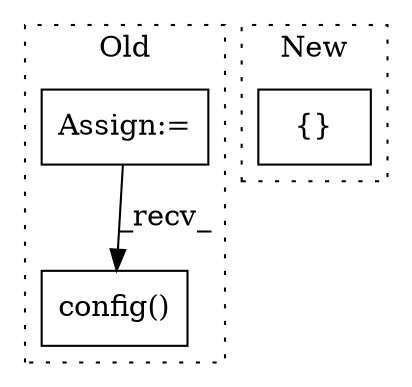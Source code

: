 digraph G {
subgraph cluster0 {
1 [label="config()" a="75" s="4702" l="42" shape="box"];
3 [label="Assign:=" a="68" s="4500" l="3" shape="box"];
label = "Old";
style="dotted";
}
subgraph cluster1 {
2 [label="{}" a="59" s="5380,5405" l="1,0" shape="box"];
label = "New";
style="dotted";
}
3 -> 1 [label="_recv_"];
}